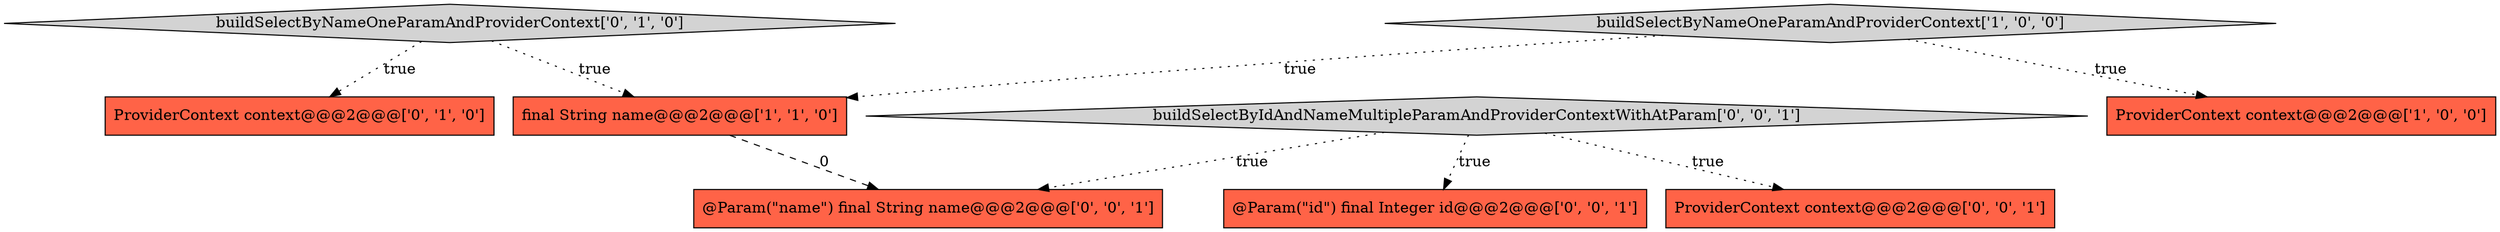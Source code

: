digraph {
4 [style = filled, label = "buildSelectByNameOneParamAndProviderContext['0', '1', '0']", fillcolor = lightgray, shape = diamond image = "AAA0AAABBB2BBB"];
7 [style = filled, label = "@Param(\"id\") final Integer id@@@2@@@['0', '0', '1']", fillcolor = tomato, shape = box image = "AAA0AAABBB3BBB"];
5 [style = filled, label = "ProviderContext context@@@2@@@['0', '0', '1']", fillcolor = tomato, shape = box image = "AAA0AAABBB3BBB"];
8 [style = filled, label = "@Param(\"name\") final String name@@@2@@@['0', '0', '1']", fillcolor = tomato, shape = box image = "AAA0AAABBB3BBB"];
2 [style = filled, label = "buildSelectByNameOneParamAndProviderContext['1', '0', '0']", fillcolor = lightgray, shape = diamond image = "AAA0AAABBB1BBB"];
3 [style = filled, label = "ProviderContext context@@@2@@@['0', '1', '0']", fillcolor = tomato, shape = box image = "AAA0AAABBB2BBB"];
0 [style = filled, label = "ProviderContext context@@@2@@@['1', '0', '0']", fillcolor = tomato, shape = box image = "AAA0AAABBB1BBB"];
6 [style = filled, label = "buildSelectByIdAndNameMultipleParamAndProviderContextWithAtParam['0', '0', '1']", fillcolor = lightgray, shape = diamond image = "AAA0AAABBB3BBB"];
1 [style = filled, label = "final String name@@@2@@@['1', '1', '0']", fillcolor = tomato, shape = box image = "AAA0AAABBB1BBB"];
2->1 [style = dotted, label="true"];
6->5 [style = dotted, label="true"];
6->8 [style = dotted, label="true"];
2->0 [style = dotted, label="true"];
1->8 [style = dashed, label="0"];
4->1 [style = dotted, label="true"];
4->3 [style = dotted, label="true"];
6->7 [style = dotted, label="true"];
}
